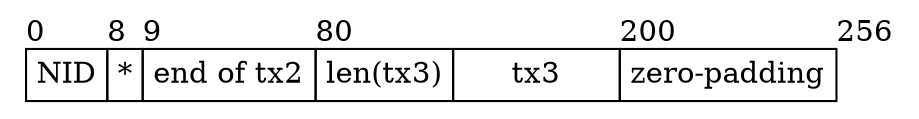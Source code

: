 digraph G {
    node [shape = record, penwidth = 0];

    share [label=<
    <table border="0" cellborder="1" cellspacing="0">
        <tr>
            <td width="8" align="left" border="0" cellpadding="0">0</td>
            <td width="1" align="left" border="0" cellpadding="0">8</td>
            <td width="79" align="left" border="0" cellpadding="0">9</td>
            <td width="40" align="left" border="0" cellpadding="0">80</td>
            <td width="80" align="left" border="0" cellpadding="0"></td>
            <td width="56" align="left" border="0" cellpadding="0">200</td>
            <td align="left" border="0" cellpadding="0">256</td>
        </tr>
        <tr>
            <td width="8" cellpadding="4">NID</td>
            <td width="1" cellpadding="4">*</td>
            <td width="79" cellpadding="4">end of tx2</td>
            <td width="40" cellpadding="4">len(tx3)</td>
            <td width="80" cellpadding="4">tx3</td>
            <td width="56" cellpadding="4">zero-padding</td>
        </tr>
    </table>
    >];
}